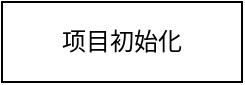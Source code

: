 <mxfile version="22.1.3" type="github">
  <diagram name="第 1 页" id="u9DvMqktQDPSUeF2D8S3">
    <mxGraphModel dx="819" dy="1602" grid="1" gridSize="10" guides="1" tooltips="1" connect="1" arrows="1" fold="1" page="1" pageScale="1" pageWidth="827" pageHeight="1169" math="0" shadow="0">
      <root>
        <mxCell id="0" />
        <mxCell id="1" parent="0" />
        <mxCell id="VQ6aFPutAekhABy1IARc-1" value="项目初始化" style="rounded=0;whiteSpace=wrap;html=1;" parent="1" vertex="1">
          <mxGeometry x="30" y="-760" width="120" height="40" as="geometry" />
        </mxCell>
      </root>
    </mxGraphModel>
  </diagram>
</mxfile>
